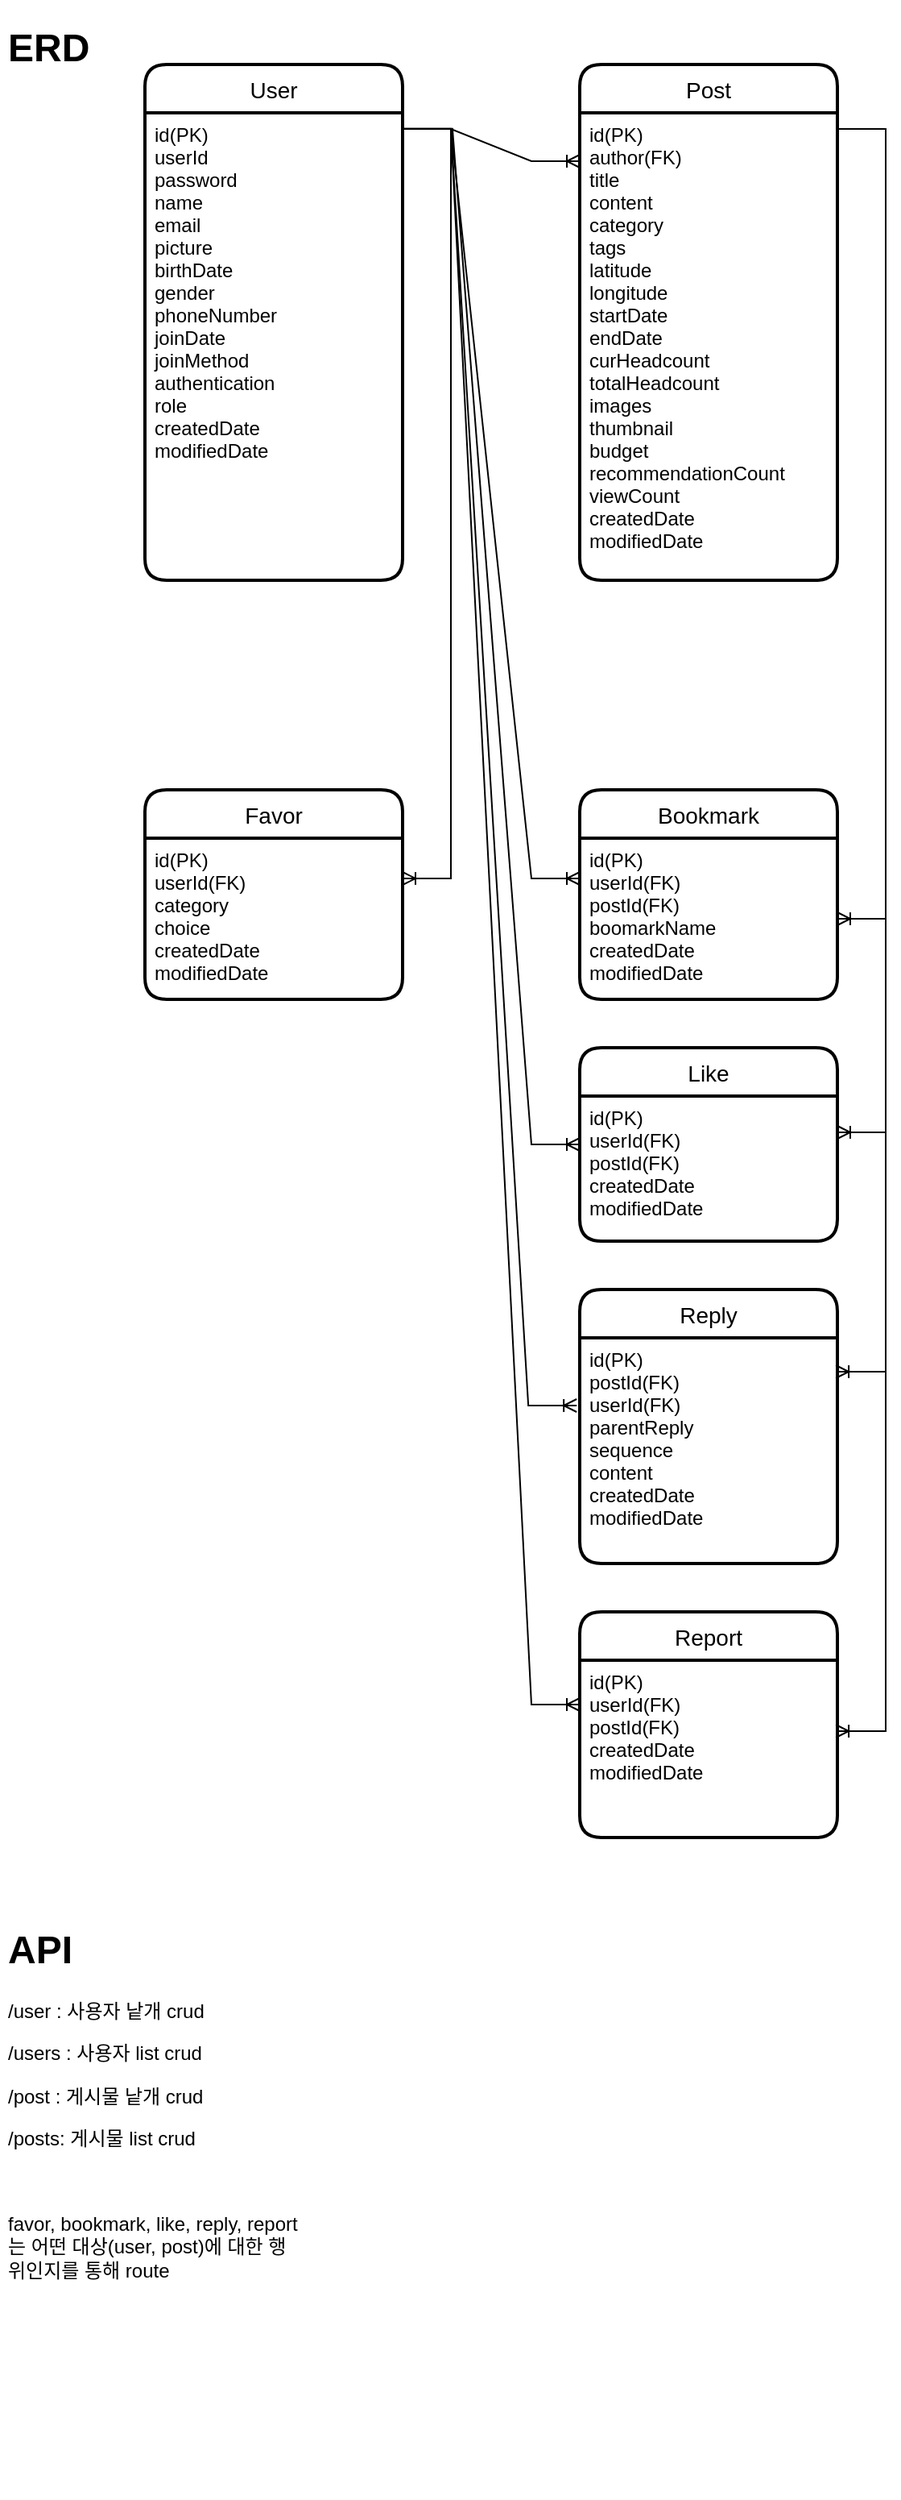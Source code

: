 <mxfile version="18.2.0" type="github"><diagram id="Nj5eHDuCgA3VrANhKelG" name="Page-1"><mxGraphModel dx="1422" dy="794" grid="1" gridSize="10" guides="1" tooltips="1" connect="1" arrows="1" fold="1" page="1" pageScale="1" pageWidth="827" pageHeight="1169" math="0" shadow="0"><root><mxCell id="0"/><mxCell id="1" parent="0"/><mxCell id="pxe3OuAeltRgRrof1Hcg-1" value="User" style="swimlane;childLayout=stackLayout;horizontal=1;startSize=30;horizontalStack=0;rounded=1;fontSize=14;fontStyle=0;strokeWidth=2;resizeParent=0;resizeLast=1;shadow=0;dashed=0;align=center;" parent="1" vertex="1"><mxGeometry x="110" y="40" width="160" height="320" as="geometry"/></mxCell><mxCell id="pxe3OuAeltRgRrof1Hcg-2" value="id(PK)&#10;userId&#10;password&#10;name&#10;email&#10;picture&#10;birthDate&#10;gender&#10;phoneNumber&#10;joinDate&#10;joinMethod&#10;authentication&#10;role&#10;createdDate&#10;modifiedDate" style="align=left;strokeColor=none;fillColor=none;spacingLeft=4;fontSize=12;verticalAlign=top;resizable=0;rotatable=0;part=1;" parent="pxe3OuAeltRgRrof1Hcg-1" vertex="1"><mxGeometry y="30" width="160" height="290" as="geometry"/></mxCell><mxCell id="pxe3OuAeltRgRrof1Hcg-3" value="Post" style="swimlane;childLayout=stackLayout;horizontal=1;startSize=30;horizontalStack=0;rounded=1;fontSize=14;fontStyle=0;strokeWidth=2;resizeParent=0;resizeLast=1;shadow=0;dashed=0;align=center;" parent="1" vertex="1"><mxGeometry x="380" y="40" width="160" height="320" as="geometry"/></mxCell><mxCell id="pxe3OuAeltRgRrof1Hcg-4" value="id(PK)&#10;author(FK)&#10;title&#10;content&#10;category&#10;tags&#10;latitude&#10;longitude&#10;startDate&#10;endDate&#10;curHeadcount&#10;totalHeadcount&#10;images&#10;thumbnail&#10;budget&#10;recommendationCount&#10;viewCount&#10;createdDate&#10;modifiedDate" style="align=left;strokeColor=none;fillColor=none;spacingLeft=4;fontSize=12;verticalAlign=top;resizable=0;rotatable=0;part=1;" parent="pxe3OuAeltRgRrof1Hcg-3" vertex="1"><mxGeometry y="30" width="160" height="290" as="geometry"/></mxCell><mxCell id="pxe3OuAeltRgRrof1Hcg-10" value="" style="edgeStyle=entityRelationEdgeStyle;fontSize=12;html=1;endArrow=ERoneToMany;rounded=0;" parent="1" edge="1"><mxGeometry width="100" height="100" relative="1" as="geometry"><mxPoint x="270" y="80" as="sourcePoint"/><mxPoint x="380" y="100" as="targetPoint"/></mxGeometry></mxCell><mxCell id="pxe3OuAeltRgRrof1Hcg-11" value="Bookmark" style="swimlane;childLayout=stackLayout;horizontal=1;startSize=30;horizontalStack=0;rounded=1;fontSize=14;fontStyle=0;strokeWidth=2;resizeParent=0;resizeLast=1;shadow=0;dashed=0;align=center;" parent="1" vertex="1"><mxGeometry x="380" y="490" width="160" height="130" as="geometry"/></mxCell><mxCell id="pxe3OuAeltRgRrof1Hcg-12" value="id(PK)&#10;userId(FK)&#10;postId(FK)&#10;boomarkName&#10;createdDate&#10;modifiedDate" style="align=left;strokeColor=none;fillColor=none;spacingLeft=4;fontSize=12;verticalAlign=top;resizable=0;rotatable=0;part=1;" parent="pxe3OuAeltRgRrof1Hcg-11" vertex="1"><mxGeometry y="30" width="160" height="100" as="geometry"/></mxCell><mxCell id="pxe3OuAeltRgRrof1Hcg-14" value="Report" style="swimlane;childLayout=stackLayout;horizontal=1;startSize=30;horizontalStack=0;rounded=1;fontSize=14;fontStyle=0;strokeWidth=2;resizeParent=0;resizeLast=1;shadow=0;dashed=0;align=center;" parent="1" vertex="1"><mxGeometry x="380" y="1000" width="160" height="140" as="geometry"/></mxCell><mxCell id="pxe3OuAeltRgRrof1Hcg-15" value="id(PK)&#10;userId(FK)&#10;postId(FK)&#10;createdDate&#10;modifiedDate" style="align=left;strokeColor=none;fillColor=none;spacingLeft=4;fontSize=12;verticalAlign=top;resizable=0;rotatable=0;part=1;" parent="pxe3OuAeltRgRrof1Hcg-14" vertex="1"><mxGeometry y="30" width="160" height="110" as="geometry"/></mxCell><mxCell id="pxe3OuAeltRgRrof1Hcg-16" value="Like" style="swimlane;childLayout=stackLayout;horizontal=1;startSize=30;horizontalStack=0;rounded=1;fontSize=14;fontStyle=0;strokeWidth=2;resizeParent=0;resizeLast=1;shadow=0;dashed=0;align=center;" parent="1" vertex="1"><mxGeometry x="380" y="650" width="160" height="120" as="geometry"/></mxCell><mxCell id="pxe3OuAeltRgRrof1Hcg-17" value="id(PK)&#10;userId(FK)&#10;postId(FK)&#10;createdDate&#10;modifiedDate" style="align=left;strokeColor=none;fillColor=none;spacingLeft=4;fontSize=12;verticalAlign=top;resizable=0;rotatable=0;part=1;" parent="pxe3OuAeltRgRrof1Hcg-16" vertex="1"><mxGeometry y="30" width="160" height="90" as="geometry"/></mxCell><mxCell id="pxe3OuAeltRgRrof1Hcg-21" value="" style="edgeStyle=entityRelationEdgeStyle;fontSize=12;html=1;endArrow=ERoneToMany;rounded=0;exitX=1;exitY=0.034;exitDx=0;exitDy=0;exitPerimeter=0;entryX=0;entryY=0.25;entryDx=0;entryDy=0;" parent="1" source="pxe3OuAeltRgRrof1Hcg-2" target="pxe3OuAeltRgRrof1Hcg-12" edge="1"><mxGeometry width="100" height="100" relative="1" as="geometry"><mxPoint x="10" y="560" as="sourcePoint"/><mxPoint x="110" y="460" as="targetPoint"/></mxGeometry></mxCell><mxCell id="pxe3OuAeltRgRrof1Hcg-23" value="" style="edgeStyle=entityRelationEdgeStyle;fontSize=12;html=1;endArrow=ERoneToMany;rounded=0;entryX=1;entryY=0.5;entryDx=0;entryDy=0;" parent="1" target="pxe3OuAeltRgRrof1Hcg-12" edge="1"><mxGeometry width="100" height="100" relative="1" as="geometry"><mxPoint x="540" y="80" as="sourcePoint"/><mxPoint x="640" y="-20" as="targetPoint"/></mxGeometry></mxCell><mxCell id="pxe3OuAeltRgRrof1Hcg-24" value="" style="edgeStyle=entityRelationEdgeStyle;fontSize=12;html=1;endArrow=ERoneToMany;rounded=0;entryX=0;entryY=0.5;entryDx=0;entryDy=0;exitX=1.006;exitY=0.034;exitDx=0;exitDy=0;exitPerimeter=0;" parent="1" source="pxe3OuAeltRgRrof1Hcg-2" target="pxe3OuAeltRgRrof1Hcg-16" edge="1"><mxGeometry width="100" height="100" relative="1" as="geometry"><mxPoint x="270" y="110" as="sourcePoint"/><mxPoint x="370" y="10" as="targetPoint"/></mxGeometry></mxCell><mxCell id="pxe3OuAeltRgRrof1Hcg-25" value="" style="edgeStyle=entityRelationEdgeStyle;fontSize=12;html=1;endArrow=ERoneToMany;rounded=0;entryX=1;entryY=0.25;entryDx=0;entryDy=0;" parent="1" target="pxe3OuAeltRgRrof1Hcg-17" edge="1"><mxGeometry width="100" height="100" relative="1" as="geometry"><mxPoint x="540" y="80" as="sourcePoint"/><mxPoint x="640" y="-30" as="targetPoint"/></mxGeometry></mxCell><mxCell id="pxe3OuAeltRgRrof1Hcg-26" value="Reply" style="swimlane;childLayout=stackLayout;horizontal=1;startSize=30;horizontalStack=0;rounded=1;fontSize=14;fontStyle=0;strokeWidth=2;resizeParent=0;resizeLast=1;shadow=0;dashed=0;align=center;" parent="1" vertex="1"><mxGeometry x="380" y="800" width="160" height="170" as="geometry"/></mxCell><mxCell id="pxe3OuAeltRgRrof1Hcg-27" value="id(PK)&#10;postId(FK)&#10;userId(FK)&#10;parentReply&#10;sequence&#10;content&#10;createdDate&#10;modifiedDate&#10;" style="align=left;strokeColor=none;fillColor=none;spacingLeft=4;fontSize=12;verticalAlign=top;resizable=0;rotatable=0;part=1;" parent="pxe3OuAeltRgRrof1Hcg-26" vertex="1"><mxGeometry y="30" width="160" height="140" as="geometry"/></mxCell><mxCell id="pxe3OuAeltRgRrof1Hcg-29" value="" style="edgeStyle=entityRelationEdgeStyle;fontSize=12;html=1;endArrow=ERoneToMany;rounded=0;entryX=0.994;entryY=0.15;entryDx=0;entryDy=0;entryPerimeter=0;" parent="1" target="pxe3OuAeltRgRrof1Hcg-27" edge="1"><mxGeometry width="100" height="100" relative="1" as="geometry"><mxPoint x="540" y="80" as="sourcePoint"/><mxPoint x="640" y="-20" as="targetPoint"/></mxGeometry></mxCell><mxCell id="pxe3OuAeltRgRrof1Hcg-30" value="" style="edgeStyle=entityRelationEdgeStyle;fontSize=12;html=1;endArrow=ERoneToMany;rounded=0;entryX=-0.012;entryY=0.3;entryDx=0;entryDy=0;entryPerimeter=0;" parent="1" target="pxe3OuAeltRgRrof1Hcg-27" edge="1"><mxGeometry width="100" height="100" relative="1" as="geometry"><mxPoint x="270" y="80" as="sourcePoint"/><mxPoint x="370" y="-20" as="targetPoint"/></mxGeometry></mxCell><mxCell id="pxe3OuAeltRgRrof1Hcg-31" value="Favor" style="swimlane;childLayout=stackLayout;horizontal=1;startSize=30;horizontalStack=0;rounded=1;fontSize=14;fontStyle=0;strokeWidth=2;resizeParent=0;resizeLast=1;shadow=0;dashed=0;align=center;" parent="1" vertex="1"><mxGeometry x="110" y="490" width="160" height="130" as="geometry"/></mxCell><mxCell id="pxe3OuAeltRgRrof1Hcg-32" value="id(PK)&#10;userId(FK)&#10;category&#10;choice&#10;createdDate&#10;modifiedDate" style="align=left;strokeColor=none;fillColor=none;spacingLeft=4;fontSize=12;verticalAlign=top;resizable=0;rotatable=0;part=1;" parent="pxe3OuAeltRgRrof1Hcg-31" vertex="1"><mxGeometry y="30" width="160" height="100" as="geometry"/></mxCell><mxCell id="pxe3OuAeltRgRrof1Hcg-33" value="" style="edgeStyle=entityRelationEdgeStyle;fontSize=12;html=1;endArrow=ERoneToMany;rounded=0;entryX=1;entryY=0.25;entryDx=0;entryDy=0;" parent="1" target="pxe3OuAeltRgRrof1Hcg-32" edge="1"><mxGeometry width="100" height="100" relative="1" as="geometry"><mxPoint x="270" y="80" as="sourcePoint"/><mxPoint x="370" y="-20" as="targetPoint"/></mxGeometry></mxCell><mxCell id="pxe3OuAeltRgRrof1Hcg-34" value="" style="edgeStyle=entityRelationEdgeStyle;fontSize=12;html=1;endArrow=ERoneToMany;rounded=0;entryX=0;entryY=0.25;entryDx=0;entryDy=0;" parent="1" target="pxe3OuAeltRgRrof1Hcg-15" edge="1"><mxGeometry width="100" height="100" relative="1" as="geometry"><mxPoint x="270" y="80" as="sourcePoint"/><mxPoint x="370" y="-20" as="targetPoint"/></mxGeometry></mxCell><mxCell id="pxe3OuAeltRgRrof1Hcg-35" value="" style="edgeStyle=entityRelationEdgeStyle;fontSize=12;html=1;endArrow=ERoneToMany;rounded=0;entryX=0.994;entryY=0.4;entryDx=0;entryDy=0;entryPerimeter=0;" parent="1" target="pxe3OuAeltRgRrof1Hcg-15" edge="1"><mxGeometry width="100" height="100" relative="1" as="geometry"><mxPoint x="540" y="80" as="sourcePoint"/><mxPoint x="640" y="-20" as="targetPoint"/></mxGeometry></mxCell><mxCell id="pxe3OuAeltRgRrof1Hcg-38" value="&lt;h1&gt;API&lt;/h1&gt;&lt;p&gt;/user : 사용자 낱개 crud&lt;/p&gt;&lt;p&gt;/users : 사용자 list crud&lt;/p&gt;&lt;p&gt;/post : 게시물 낱개 crud&lt;/p&gt;&lt;p&gt;/posts: 게시물 list crud&lt;/p&gt;&lt;p&gt;&lt;br&gt;&lt;/p&gt;&lt;p&gt;favor, bookmark, like, reply, report는 어떤 대상(user, post)에 대한 행위인지를 통해 route&lt;/p&gt;" style="text;html=1;strokeColor=none;fillColor=none;spacing=5;spacingTop=-20;whiteSpace=wrap;overflow=hidden;rounded=0;" parent="1" vertex="1"><mxGeometry x="20" y="1190" width="190" height="360" as="geometry"/></mxCell><mxCell id="pxe3OuAeltRgRrof1Hcg-39" value="&lt;h1&gt;ERD&lt;/h1&gt;" style="text;html=1;strokeColor=none;fillColor=none;spacing=5;spacingTop=-20;whiteSpace=wrap;overflow=hidden;rounded=0;" parent="1" vertex="1"><mxGeometry x="20" y="10" width="190" height="120" as="geometry"/></mxCell></root></mxGraphModel></diagram></mxfile>